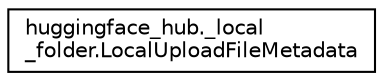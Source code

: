 digraph "Graphical Class Hierarchy"
{
 // LATEX_PDF_SIZE
  edge [fontname="Helvetica",fontsize="10",labelfontname="Helvetica",labelfontsize="10"];
  node [fontname="Helvetica",fontsize="10",shape=record];
  rankdir="LR";
  Node0 [label="huggingface_hub._local\l_folder.LocalUploadFileMetadata",height=0.2,width=0.4,color="black", fillcolor="white", style="filled",URL="$classhuggingface__hub_1_1__local__folder_1_1LocalUploadFileMetadata.html",tooltip=" "];
}
